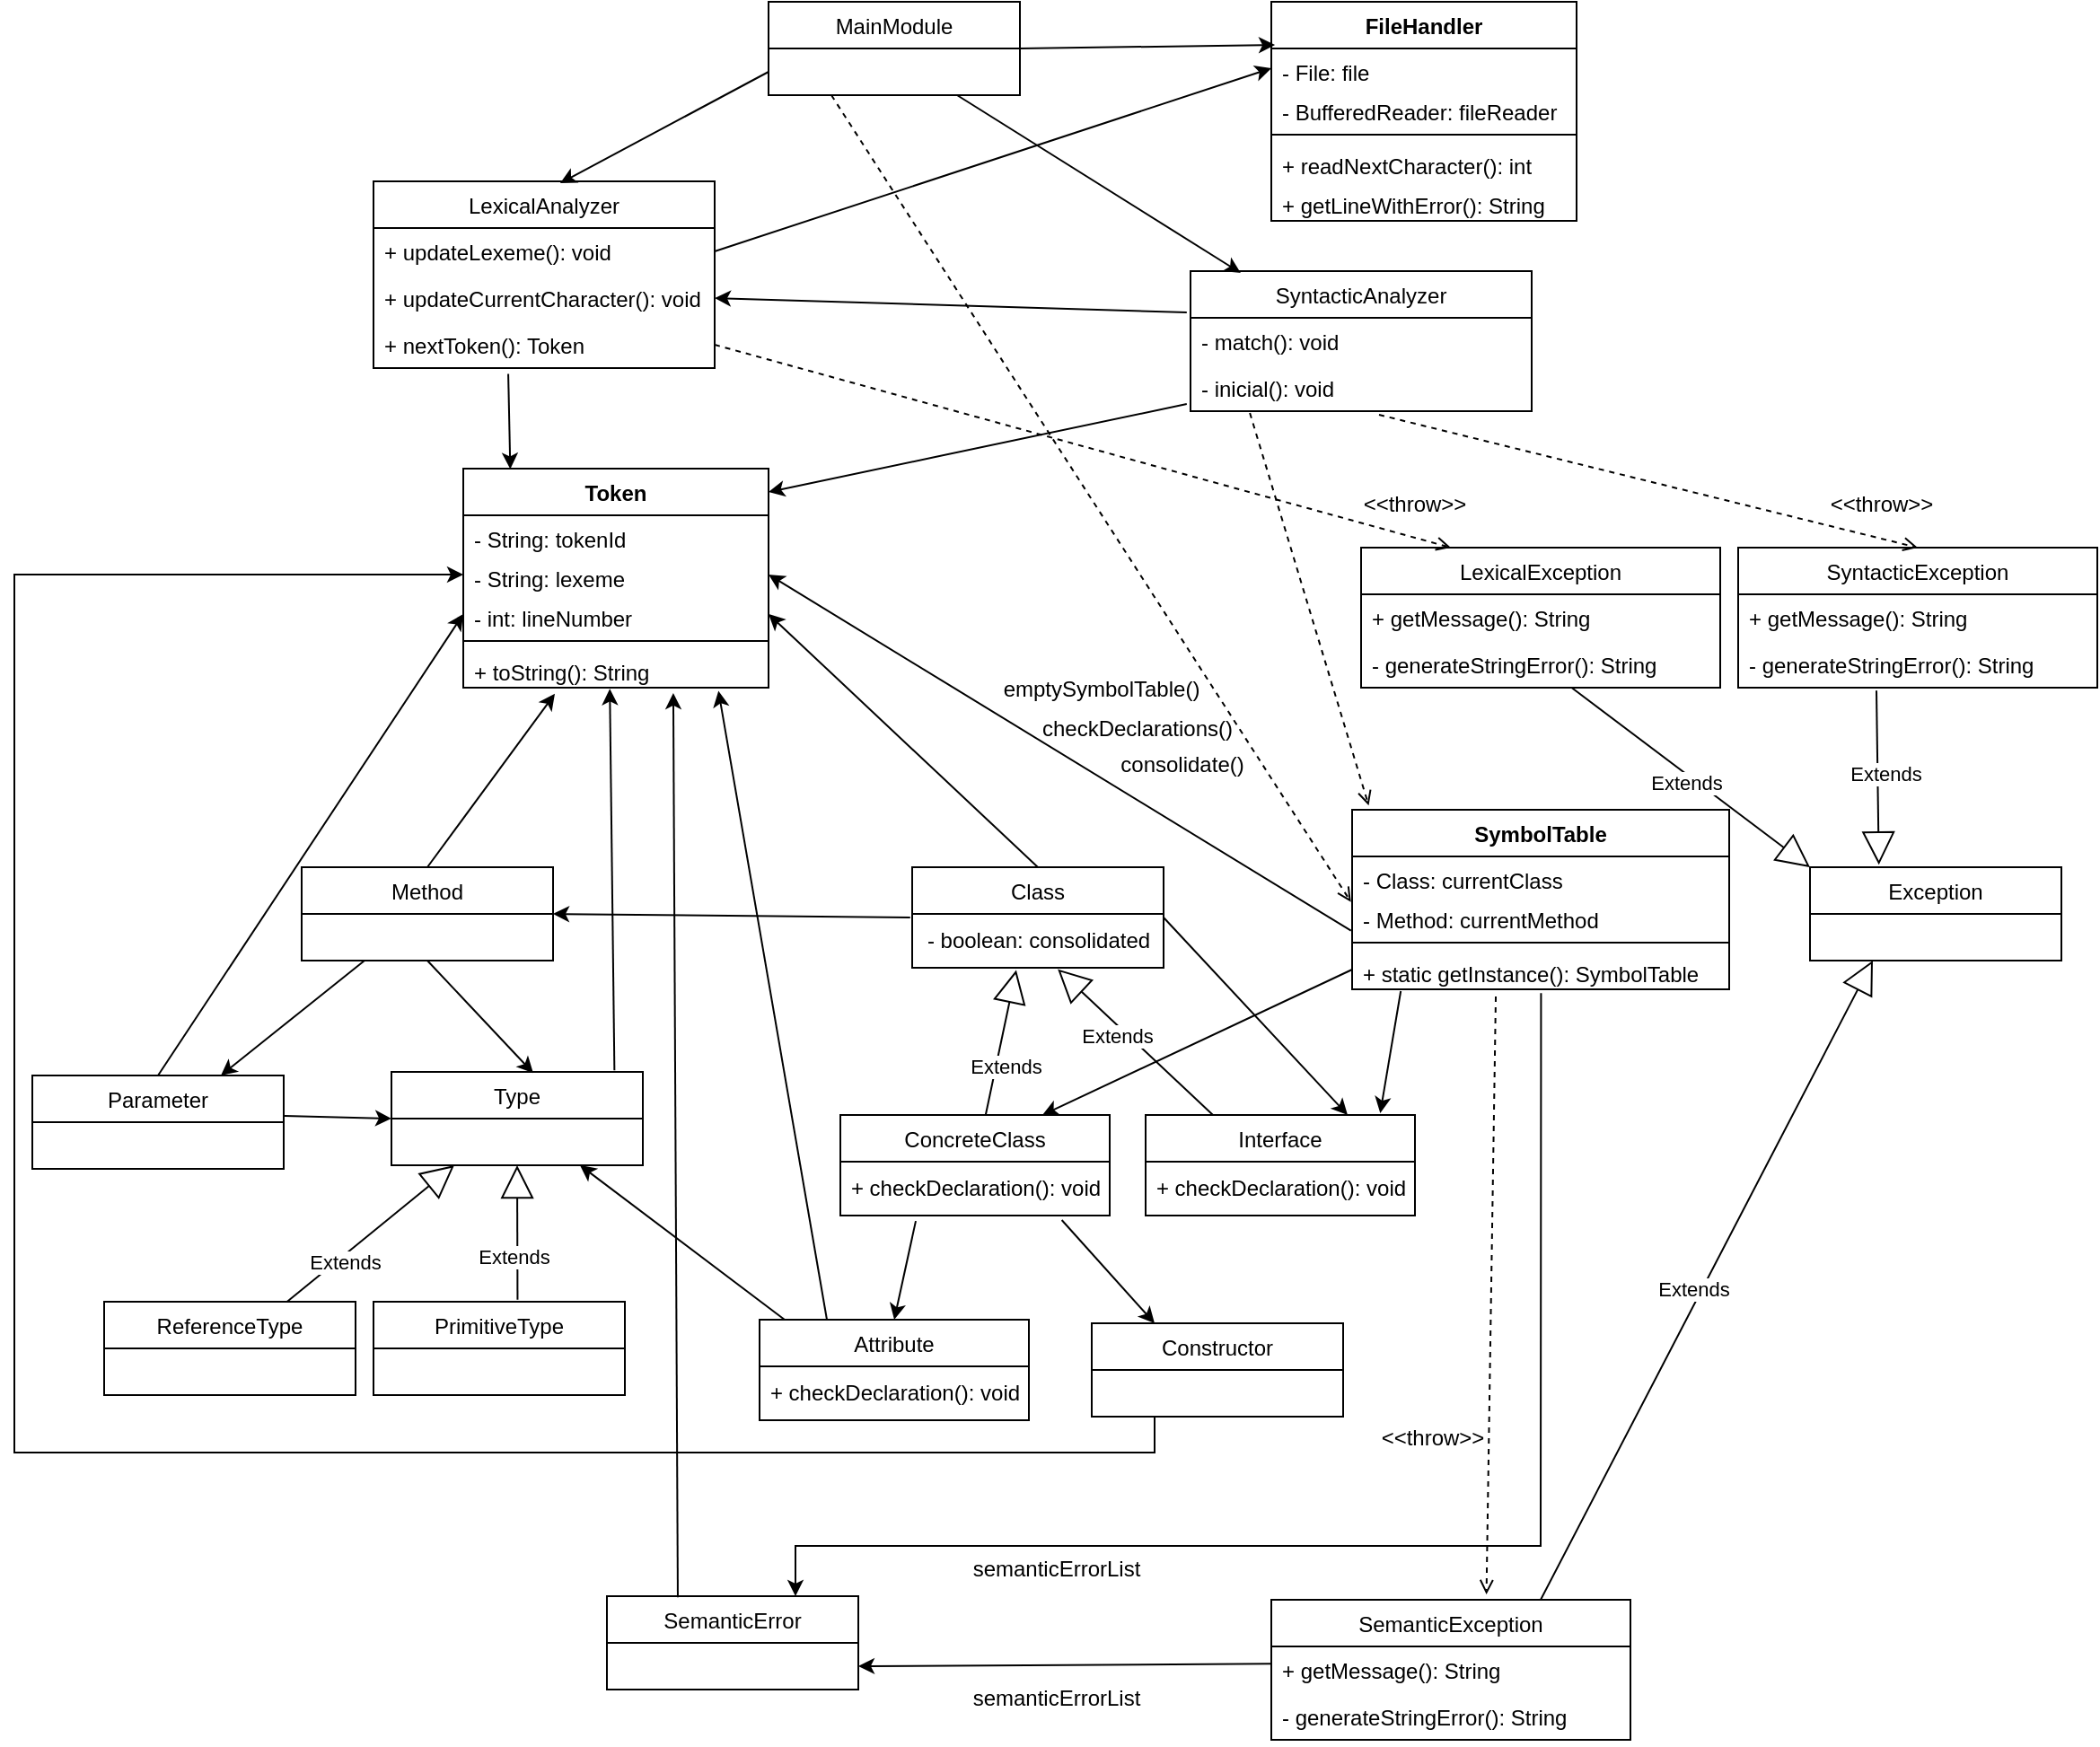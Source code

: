 <mxfile version="20.3.0" type="device"><diagram id="JQZMnxubz2uC1uG3EawM" name="Page-1"><mxGraphModel dx="2512" dy="857" grid="1" gridSize="10" guides="1" tooltips="1" connect="1" arrows="1" fold="1" page="1" pageScale="1" pageWidth="850" pageHeight="1100" math="0" shadow="0"><root><mxCell id="0"/><mxCell id="1" parent="0"/><mxCell id="ailKW19AnrGiqn5hhmo4-21" value="FileHandler" style="swimlane;fontStyle=1;align=center;verticalAlign=top;childLayout=stackLayout;horizontal=1;startSize=26;horizontalStack=0;resizeParent=1;resizeParentMax=0;resizeLast=0;collapsible=1;marginBottom=0;" parent="1" vertex="1"><mxGeometry x="380" y="60" width="170" height="122" as="geometry"/></mxCell><mxCell id="ailKW19AnrGiqn5hhmo4-22" value="- File: file" style="text;strokeColor=none;fillColor=none;align=left;verticalAlign=top;spacingLeft=4;spacingRight=4;overflow=hidden;rotatable=0;points=[[0,0.5],[1,0.5]];portConstraint=eastwest;" parent="ailKW19AnrGiqn5hhmo4-21" vertex="1"><mxGeometry y="26" width="170" height="22" as="geometry"/></mxCell><mxCell id="5VZeaOy-Lq3AsACPUJMo-4" value="- BufferedReader: fileReader" style="text;strokeColor=none;fillColor=none;align=left;verticalAlign=top;spacingLeft=4;spacingRight=4;overflow=hidden;rotatable=0;points=[[0,0.5],[1,0.5]];portConstraint=eastwest;" parent="ailKW19AnrGiqn5hhmo4-21" vertex="1"><mxGeometry y="48" width="170" height="22" as="geometry"/></mxCell><mxCell id="ailKW19AnrGiqn5hhmo4-23" value="" style="line;strokeWidth=1;fillColor=none;align=left;verticalAlign=middle;spacingTop=-1;spacingLeft=3;spacingRight=3;rotatable=0;labelPosition=right;points=[];portConstraint=eastwest;" parent="ailKW19AnrGiqn5hhmo4-21" vertex="1"><mxGeometry y="70" width="170" height="8" as="geometry"/></mxCell><mxCell id="5VZeaOy-Lq3AsACPUJMo-5" value="+ readNextCharacter(): int" style="text;strokeColor=none;fillColor=none;align=left;verticalAlign=top;spacingLeft=4;spacingRight=4;overflow=hidden;rotatable=0;points=[[0,0.5],[1,0.5]];portConstraint=eastwest;" parent="ailKW19AnrGiqn5hhmo4-21" vertex="1"><mxGeometry y="78" width="170" height="22" as="geometry"/></mxCell><mxCell id="5VZeaOy-Lq3AsACPUJMo-6" value="+ getLineWithError(): String" style="text;strokeColor=none;fillColor=none;align=left;verticalAlign=top;spacingLeft=4;spacingRight=4;overflow=hidden;rotatable=0;points=[[0,0.5],[1,0.5]];portConstraint=eastwest;" parent="ailKW19AnrGiqn5hhmo4-21" vertex="1"><mxGeometry y="100" width="170" height="22" as="geometry"/></mxCell><mxCell id="ailKW19AnrGiqn5hhmo4-38" value="" style="endArrow=classic;html=1;rounded=0;exitX=1;exitY=0.5;exitDx=0;exitDy=0;entryX=0;entryY=0.5;entryDx=0;entryDy=0;" parent="1" source="5VZeaOy-Lq3AsACPUJMo-44" target="ailKW19AnrGiqn5hhmo4-22" edge="1"><mxGeometry width="50" height="50" relative="1" as="geometry"><mxPoint x="270" y="197" as="sourcePoint"/><mxPoint x="450" y="210" as="targetPoint"/></mxGeometry></mxCell><mxCell id="ailKW19AnrGiqn5hhmo4-39" value="" style="endArrow=classic;html=1;rounded=0;exitX=0;exitY=0.75;exitDx=0;exitDy=0;entryX=0.547;entryY=0.01;entryDx=0;entryDy=0;entryPerimeter=0;" parent="1" source="5VZeaOy-Lq3AsACPUJMo-27" target="5VZeaOy-Lq3AsACPUJMo-43" edge="1"><mxGeometry width="50" height="50" relative="1" as="geometry"><mxPoint x="170" y="-36" as="sourcePoint"/><mxPoint x="170" y="160" as="targetPoint"/></mxGeometry></mxCell><mxCell id="5VZeaOy-Lq3AsACPUJMo-9" value="Token" style="swimlane;fontStyle=1;align=center;verticalAlign=top;childLayout=stackLayout;horizontal=1;startSize=26;horizontalStack=0;resizeParent=1;resizeParentMax=0;resizeLast=0;collapsible=1;marginBottom=0;" parent="1" vertex="1"><mxGeometry x="-70" y="320" width="170" height="122" as="geometry"/></mxCell><mxCell id="5VZeaOy-Lq3AsACPUJMo-10" value="- String: tokenId" style="text;strokeColor=none;fillColor=none;align=left;verticalAlign=top;spacingLeft=4;spacingRight=4;overflow=hidden;rotatable=0;points=[[0,0.5],[1,0.5]];portConstraint=eastwest;" parent="5VZeaOy-Lq3AsACPUJMo-9" vertex="1"><mxGeometry y="26" width="170" height="22" as="geometry"/></mxCell><mxCell id="5VZeaOy-Lq3AsACPUJMo-11" value="- String: lexeme" style="text;strokeColor=none;fillColor=none;align=left;verticalAlign=top;spacingLeft=4;spacingRight=4;overflow=hidden;rotatable=0;points=[[0,0.5],[1,0.5]];portConstraint=eastwest;" parent="5VZeaOy-Lq3AsACPUJMo-9" vertex="1"><mxGeometry y="48" width="170" height="22" as="geometry"/></mxCell><mxCell id="5VZeaOy-Lq3AsACPUJMo-16" value="- int: lineNumber" style="text;strokeColor=none;fillColor=none;align=left;verticalAlign=top;spacingLeft=4;spacingRight=4;overflow=hidden;rotatable=0;points=[[0,0.5],[1,0.5]];portConstraint=eastwest;" parent="5VZeaOy-Lq3AsACPUJMo-9" vertex="1"><mxGeometry y="70" width="170" height="22" as="geometry"/></mxCell><mxCell id="5VZeaOy-Lq3AsACPUJMo-12" value="" style="line;strokeWidth=1;fillColor=none;align=left;verticalAlign=middle;spacingTop=-1;spacingLeft=3;spacingRight=3;rotatable=0;labelPosition=right;points=[];portConstraint=eastwest;" parent="5VZeaOy-Lq3AsACPUJMo-9" vertex="1"><mxGeometry y="92" width="170" height="8" as="geometry"/></mxCell><mxCell id="5VZeaOy-Lq3AsACPUJMo-17" value="+ toString(): String" style="text;strokeColor=none;fillColor=none;align=left;verticalAlign=top;spacingLeft=4;spacingRight=4;overflow=hidden;rotatable=0;points=[[0,0.5],[1,0.5]];portConstraint=eastwest;" parent="5VZeaOy-Lq3AsACPUJMo-9" vertex="1"><mxGeometry y="100" width="170" height="22" as="geometry"/></mxCell><mxCell id="5VZeaOy-Lq3AsACPUJMo-27" value="MainModule" style="swimlane;fontStyle=0;childLayout=stackLayout;horizontal=1;startSize=26;fillColor=none;horizontalStack=0;resizeParent=1;resizeParentMax=0;resizeLast=0;collapsible=1;marginBottom=0;" parent="1" vertex="1"><mxGeometry x="100" y="60" width="140" height="52" as="geometry"/></mxCell><mxCell id="5VZeaOy-Lq3AsACPUJMo-33" value="Exception" style="swimlane;fontStyle=0;childLayout=stackLayout;horizontal=1;startSize=26;fillColor=none;horizontalStack=0;resizeParent=1;resizeParentMax=0;resizeLast=0;collapsible=1;marginBottom=0;" parent="1" vertex="1"><mxGeometry x="680" y="542" width="140" height="52" as="geometry"/></mxCell><mxCell id="5VZeaOy-Lq3AsACPUJMo-36" value="" style="endArrow=open;dashed=1;html=1;entryX=0.25;entryY=0;entryDx=0;entryDy=0;exitX=1;exitY=0.5;exitDx=0;exitDy=0;" parent="1" source="5VZeaOy-Lq3AsACPUJMo-46" target="5VZeaOy-Lq3AsACPUJMo-39" edge="1"><mxGeometry width="50" height="50" relative="1" as="geometry"><mxPoint x="160" y="310" as="sourcePoint"/><mxPoint x="210" y="460" as="targetPoint"/></mxGeometry></mxCell><mxCell id="5VZeaOy-Lq3AsACPUJMo-37" value="&amp;lt;&amp;lt;throw&amp;gt;&amp;gt;" style="text;html=1;strokeColor=none;fillColor=none;align=center;verticalAlign=middle;whiteSpace=wrap;rounded=0;" parent="1" vertex="1"><mxGeometry x="440" y="330" width="40" height="20" as="geometry"/></mxCell><mxCell id="5VZeaOy-Lq3AsACPUJMo-39" value="LexicalException" style="swimlane;fontStyle=0;childLayout=stackLayout;horizontal=1;startSize=26;fillColor=none;horizontalStack=0;resizeParent=1;resizeParentMax=0;resizeLast=0;collapsible=1;marginBottom=0;" parent="1" vertex="1"><mxGeometry x="430" y="364" width="200" height="78" as="geometry"/></mxCell><mxCell id="5VZeaOy-Lq3AsACPUJMo-40" value="+ getMessage(): String" style="text;strokeColor=none;fillColor=none;align=left;verticalAlign=top;spacingLeft=4;spacingRight=4;overflow=hidden;rotatable=0;points=[[0,0.5],[1,0.5]];portConstraint=eastwest;" parent="5VZeaOy-Lq3AsACPUJMo-39" vertex="1"><mxGeometry y="26" width="200" height="26" as="geometry"/></mxCell><mxCell id="5VZeaOy-Lq3AsACPUJMo-41" value="- generateStringError(): String" style="text;strokeColor=none;fillColor=none;align=left;verticalAlign=top;spacingLeft=4;spacingRight=4;overflow=hidden;rotatable=0;points=[[0,0.5],[1,0.5]];portConstraint=eastwest;" parent="5VZeaOy-Lq3AsACPUJMo-39" vertex="1"><mxGeometry y="52" width="200" height="26" as="geometry"/></mxCell><mxCell id="5VZeaOy-Lq3AsACPUJMo-43" value="LexicalAnalyzer" style="swimlane;fontStyle=0;childLayout=stackLayout;horizontal=1;startSize=26;fillColor=none;horizontalStack=0;resizeParent=1;resizeParentMax=0;resizeLast=0;collapsible=1;marginBottom=0;" parent="1" vertex="1"><mxGeometry x="-120" y="160" width="190" height="104" as="geometry"/></mxCell><mxCell id="5VZeaOy-Lq3AsACPUJMo-44" value="+ updateLexeme(): void" style="text;strokeColor=none;fillColor=none;align=left;verticalAlign=top;spacingLeft=4;spacingRight=4;overflow=hidden;rotatable=0;points=[[0,0.5],[1,0.5]];portConstraint=eastwest;" parent="5VZeaOy-Lq3AsACPUJMo-43" vertex="1"><mxGeometry y="26" width="190" height="26" as="geometry"/></mxCell><mxCell id="5VZeaOy-Lq3AsACPUJMo-45" value="+ updateCurrentCharacter(): void" style="text;strokeColor=none;fillColor=none;align=left;verticalAlign=top;spacingLeft=4;spacingRight=4;overflow=hidden;rotatable=0;points=[[0,0.5],[1,0.5]];portConstraint=eastwest;" parent="5VZeaOy-Lq3AsACPUJMo-43" vertex="1"><mxGeometry y="52" width="190" height="26" as="geometry"/></mxCell><mxCell id="5VZeaOy-Lq3AsACPUJMo-46" value="+ nextToken(): Token" style="text;strokeColor=none;fillColor=none;align=left;verticalAlign=top;spacingLeft=4;spacingRight=4;overflow=hidden;rotatable=0;points=[[0,0.5],[1,0.5]];portConstraint=eastwest;" parent="5VZeaOy-Lq3AsACPUJMo-43" vertex="1"><mxGeometry y="78" width="190" height="26" as="geometry"/></mxCell><mxCell id="5VZeaOy-Lq3AsACPUJMo-48" value="" style="endArrow=classic;html=1;rounded=0;exitX=0.395;exitY=1.127;exitDx=0;exitDy=0;entryX=0.154;entryY=0.002;entryDx=0;entryDy=0;exitPerimeter=0;entryPerimeter=0;" parent="1" source="5VZeaOy-Lq3AsACPUJMo-46" target="5VZeaOy-Lq3AsACPUJMo-9" edge="1"><mxGeometry width="50" height="50" relative="1" as="geometry"><mxPoint x="180" y="42" as="sourcePoint"/><mxPoint x="178.93" y="180.04" as="targetPoint"/></mxGeometry></mxCell><mxCell id="5VZeaOy-Lq3AsACPUJMo-49" value="" style="endArrow=classic;html=1;rounded=0;exitX=1;exitY=0.5;exitDx=0;exitDy=0;entryX=0.012;entryY=0.197;entryDx=0;entryDy=0;entryPerimeter=0;" parent="1" source="5VZeaOy-Lq3AsACPUJMo-27" target="ailKW19AnrGiqn5hhmo4-21" edge="1"><mxGeometry width="50" height="50" relative="1" as="geometry"><mxPoint x="265" y="218" as="sourcePoint"/><mxPoint x="402" y="187" as="targetPoint"/></mxGeometry></mxCell><mxCell id="Ku5Z3rj2SnJ2lTEH2q7J-1" value="SyntacticAnalyzer" style="swimlane;fontStyle=0;childLayout=stackLayout;horizontal=1;startSize=26;fillColor=none;horizontalStack=0;resizeParent=1;resizeParentMax=0;resizeLast=0;collapsible=1;marginBottom=0;" parent="1" vertex="1"><mxGeometry x="335" y="210" width="190" height="78" as="geometry"/></mxCell><mxCell id="Ku5Z3rj2SnJ2lTEH2q7J-2" value="- match(): void" style="text;strokeColor=none;fillColor=none;align=left;verticalAlign=top;spacingLeft=4;spacingRight=4;overflow=hidden;rotatable=0;points=[[0,0.5],[1,0.5]];portConstraint=eastwest;" parent="Ku5Z3rj2SnJ2lTEH2q7J-1" vertex="1"><mxGeometry y="26" width="190" height="26" as="geometry"/></mxCell><mxCell id="Ku5Z3rj2SnJ2lTEH2q7J-3" value="- inicial(): void" style="text;strokeColor=none;fillColor=none;align=left;verticalAlign=top;spacingLeft=4;spacingRight=4;overflow=hidden;rotatable=0;points=[[0,0.5],[1,0.5]];portConstraint=eastwest;" parent="Ku5Z3rj2SnJ2lTEH2q7J-1" vertex="1"><mxGeometry y="52" width="190" height="26" as="geometry"/></mxCell><mxCell id="Ku5Z3rj2SnJ2lTEH2q7J-5" value="" style="endArrow=classic;html=1;rounded=0;exitX=-0.011;exitY=-0.115;exitDx=0;exitDy=0;entryX=1;entryY=0.5;entryDx=0;entryDy=0;exitPerimeter=0;" parent="1" source="Ku5Z3rj2SnJ2lTEH2q7J-2" target="5VZeaOy-Lq3AsACPUJMo-45" edge="1"><mxGeometry width="50" height="50" relative="1" as="geometry"><mxPoint x="75" y="244" as="sourcePoint"/><mxPoint x="-20" y="246" as="targetPoint"/></mxGeometry></mxCell><mxCell id="Ku5Z3rj2SnJ2lTEH2q7J-6" value="" style="endArrow=open;dashed=1;html=1;entryX=0.5;entryY=0;entryDx=0;entryDy=0;" parent="1" target="Ku5Z3rj2SnJ2lTEH2q7J-7" edge="1"><mxGeometry width="50" height="50" relative="1" as="geometry"><mxPoint x="440" y="290" as="sourcePoint"/><mxPoint x="442" y="400" as="targetPoint"/></mxGeometry></mxCell><mxCell id="Ku5Z3rj2SnJ2lTEH2q7J-7" value="SyntacticException" style="swimlane;fontStyle=0;childLayout=stackLayout;horizontal=1;startSize=26;fillColor=none;horizontalStack=0;resizeParent=1;resizeParentMax=0;resizeLast=0;collapsible=1;marginBottom=0;" parent="1" vertex="1"><mxGeometry x="640" y="364" width="200" height="78" as="geometry"/></mxCell><mxCell id="Ku5Z3rj2SnJ2lTEH2q7J-8" value="+ getMessage(): String" style="text;strokeColor=none;fillColor=none;align=left;verticalAlign=top;spacingLeft=4;spacingRight=4;overflow=hidden;rotatable=0;points=[[0,0.5],[1,0.5]];portConstraint=eastwest;" parent="Ku5Z3rj2SnJ2lTEH2q7J-7" vertex="1"><mxGeometry y="26" width="200" height="26" as="geometry"/></mxCell><mxCell id="Ku5Z3rj2SnJ2lTEH2q7J-9" value="- generateStringError(): String" style="text;strokeColor=none;fillColor=none;align=left;verticalAlign=top;spacingLeft=4;spacingRight=4;overflow=hidden;rotatable=0;points=[[0,0.5],[1,0.5]];portConstraint=eastwest;" parent="Ku5Z3rj2SnJ2lTEH2q7J-7" vertex="1"><mxGeometry y="52" width="200" height="26" as="geometry"/></mxCell><mxCell id="Ku5Z3rj2SnJ2lTEH2q7J-13" value="&amp;lt;&amp;lt;throw&amp;gt;&amp;gt;" style="text;html=1;strokeColor=none;fillColor=none;align=center;verticalAlign=middle;whiteSpace=wrap;rounded=0;" parent="1" vertex="1"><mxGeometry x="700" y="330" width="40" height="20" as="geometry"/></mxCell><mxCell id="Ku5Z3rj2SnJ2lTEH2q7J-15" value="Extends" style="endArrow=block;endSize=16;endFill=0;html=1;exitX=0.385;exitY=1.062;exitDx=0;exitDy=0;exitPerimeter=0;entryX=0.274;entryY=-0.026;entryDx=0;entryDy=0;entryPerimeter=0;" parent="1" source="Ku5Z3rj2SnJ2lTEH2q7J-9" target="5VZeaOy-Lq3AsACPUJMo-33" edge="1"><mxGeometry x="-0.041" y="4" width="160" relative="1" as="geometry"><mxPoint x="189.81" y="468.0" as="sourcePoint"/><mxPoint x="330" y="560" as="targetPoint"/><mxPoint as="offset"/></mxGeometry></mxCell><mxCell id="5VZeaOy-Lq3AsACPUJMo-51" value="Extends" style="endArrow=block;endSize=16;endFill=0;html=1;entryX=0;entryY=0;entryDx=0;entryDy=0;" parent="1" source="5VZeaOy-Lq3AsACPUJMo-41" target="5VZeaOy-Lq3AsACPUJMo-33" edge="1"><mxGeometry x="-0.001" y="-4" width="160" relative="1" as="geometry"><mxPoint x="180" y="460" as="sourcePoint"/><mxPoint x="320" y="550" as="targetPoint"/><mxPoint as="offset"/></mxGeometry></mxCell><mxCell id="Ku5Z3rj2SnJ2lTEH2q7J-16" value="" style="endArrow=classic;html=1;rounded=0;exitX=0.75;exitY=1;exitDx=0;exitDy=0;entryX=0.147;entryY=0.013;entryDx=0;entryDy=0;entryPerimeter=0;" parent="1" source="5VZeaOy-Lq3AsACPUJMo-27" target="Ku5Z3rj2SnJ2lTEH2q7J-1" edge="1"><mxGeometry width="50" height="50" relative="1" as="geometry"><mxPoint x="180" y="122" as="sourcePoint"/><mxPoint x="178.93" y="180.04" as="targetPoint"/></mxGeometry></mxCell><mxCell id="Ku5Z3rj2SnJ2lTEH2q7J-17" value="" style="endArrow=classic;html=1;rounded=0;exitX=-0.011;exitY=0.846;exitDx=0;exitDy=0;exitPerimeter=0;entryX=1;entryY=0.107;entryDx=0;entryDy=0;entryPerimeter=0;" parent="1" source="Ku5Z3rj2SnJ2lTEH2q7J-3" target="5VZeaOy-Lq3AsACPUJMo-9" edge="1"><mxGeometry width="50" height="50" relative="1" as="geometry"><mxPoint x="342.91" y="243.01" as="sourcePoint"/><mxPoint x="-30" y="320" as="targetPoint"/></mxGeometry></mxCell><mxCell id="riDh8kxvmqBujJl_iAV--1" value="Attribute" style="swimlane;fontStyle=0;childLayout=stackLayout;horizontal=1;startSize=26;fillColor=none;horizontalStack=0;resizeParent=1;resizeParentMax=0;resizeLast=0;collapsible=1;marginBottom=0;" parent="1" vertex="1"><mxGeometry x="95" y="794" width="150" height="56" as="geometry"/></mxCell><mxCell id="riDh8kxvmqBujJl_iAV--39" value="+ checkDeclaration(): void" style="text;html=1;align=center;verticalAlign=middle;resizable=0;points=[];autosize=1;strokeColor=none;fillColor=none;" parent="riDh8kxvmqBujJl_iAV--1" vertex="1"><mxGeometry y="26" width="150" height="30" as="geometry"/></mxCell><mxCell id="riDh8kxvmqBujJl_iAV--2" value="ConcreteClass" style="swimlane;fontStyle=0;childLayout=stackLayout;horizontal=1;startSize=26;fillColor=none;horizontalStack=0;resizeParent=1;resizeParentMax=0;resizeLast=0;collapsible=1;marginBottom=0;" parent="1" vertex="1"><mxGeometry x="140" y="680" width="150" height="56" as="geometry"/></mxCell><mxCell id="riDh8kxvmqBujJl_iAV--40" value="+ checkDeclaration(): void" style="text;html=1;align=center;verticalAlign=middle;resizable=0;points=[];autosize=1;strokeColor=none;fillColor=none;" parent="riDh8kxvmqBujJl_iAV--2" vertex="1"><mxGeometry y="26" width="150" height="30" as="geometry"/></mxCell><mxCell id="riDh8kxvmqBujJl_iAV--3" value="Interface" style="swimlane;fontStyle=0;childLayout=stackLayout;horizontal=1;startSize=26;fillColor=none;horizontalStack=0;resizeParent=1;resizeParentMax=0;resizeLast=0;collapsible=1;marginBottom=0;" parent="1" vertex="1"><mxGeometry x="310" y="680" width="150" height="56" as="geometry"/></mxCell><mxCell id="riDh8kxvmqBujJl_iAV--80" value="+ checkDeclaration(): void" style="text;html=1;align=center;verticalAlign=middle;resizable=0;points=[];autosize=1;strokeColor=none;fillColor=none;" parent="riDh8kxvmqBujJl_iAV--3" vertex="1"><mxGeometry y="26" width="150" height="30" as="geometry"/></mxCell><mxCell id="riDh8kxvmqBujJl_iAV--4" value="Class" style="swimlane;fontStyle=0;childLayout=stackLayout;horizontal=1;startSize=26;fillColor=none;horizontalStack=0;resizeParent=1;resizeParentMax=0;resizeLast=0;collapsible=1;marginBottom=0;" parent="1" vertex="1"><mxGeometry x="180" y="542" width="140" height="56" as="geometry"><mxRectangle x="90" y="630" width="70" height="30" as="alternateBounds"/></mxGeometry></mxCell><mxCell id="riDh8kxvmqBujJl_iAV--22" value="- boolean: consolidated" style="text;html=1;align=center;verticalAlign=middle;resizable=0;points=[];autosize=1;strokeColor=none;fillColor=none;" parent="riDh8kxvmqBujJl_iAV--4" vertex="1"><mxGeometry y="26" width="140" height="30" as="geometry"/></mxCell><mxCell id="riDh8kxvmqBujJl_iAV--5" value="Extends" style="endArrow=block;endSize=16;endFill=0;html=1;entryX=0.414;entryY=1.043;entryDx=0;entryDy=0;entryPerimeter=0;" parent="1" source="riDh8kxvmqBujJl_iAV--2" target="riDh8kxvmqBujJl_iAV--22" edge="1"><mxGeometry x="-0.312" y="-5" width="160" relative="1" as="geometry"><mxPoint x="-50" y="710" as="sourcePoint"/><mxPoint x="-60" y="640" as="targetPoint"/><mxPoint as="offset"/></mxGeometry></mxCell><mxCell id="riDh8kxvmqBujJl_iAV--7" value="Extends" style="endArrow=block;endSize=16;endFill=0;html=1;exitX=0.25;exitY=0;exitDx=0;exitDy=0;entryX=0.579;entryY=1.027;entryDx=0;entryDy=0;entryPerimeter=0;" parent="1" source="riDh8kxvmqBujJl_iAV--3" target="riDh8kxvmqBujJl_iAV--22" edge="1"><mxGeometry x="0.161" y="5" width="160" relative="1" as="geometry"><mxPoint x="-155.789" y="740" as="sourcePoint"/><mxPoint x="-40" y="640" as="targetPoint"/><mxPoint as="offset"/></mxGeometry></mxCell><mxCell id="riDh8kxvmqBujJl_iAV--9" value="Parameter" style="swimlane;fontStyle=0;childLayout=stackLayout;horizontal=1;startSize=26;fillColor=none;horizontalStack=0;resizeParent=1;resizeParentMax=0;resizeLast=0;collapsible=1;marginBottom=0;" parent="1" vertex="1"><mxGeometry x="-310" y="658" width="140" height="52" as="geometry"/></mxCell><mxCell id="riDh8kxvmqBujJl_iAV--13" value="ReferenceType" style="swimlane;fontStyle=0;childLayout=stackLayout;horizontal=1;startSize=26;fillColor=none;horizontalStack=0;resizeParent=1;resizeParentMax=0;resizeLast=0;collapsible=1;marginBottom=0;" parent="1" vertex="1"><mxGeometry x="-270" y="784" width="140" height="52" as="geometry"/></mxCell><mxCell id="riDh8kxvmqBujJl_iAV--14" value="PrimitiveType" style="swimlane;fontStyle=0;childLayout=stackLayout;horizontal=1;startSize=26;fillColor=none;horizontalStack=0;resizeParent=1;resizeParentMax=0;resizeLast=0;collapsible=1;marginBottom=0;" parent="1" vertex="1"><mxGeometry x="-120" y="784" width="140" height="52" as="geometry"/></mxCell><mxCell id="riDh8kxvmqBujJl_iAV--15" value="Type" style="swimlane;fontStyle=0;childLayout=stackLayout;horizontal=1;startSize=26;fillColor=none;horizontalStack=0;resizeParent=1;resizeParentMax=0;resizeLast=0;collapsible=1;marginBottom=0;" parent="1" vertex="1"><mxGeometry x="-110" y="656" width="140" height="52" as="geometry"/></mxCell><mxCell id="riDh8kxvmqBujJl_iAV--16" value="Extends" style="endArrow=block;endSize=16;endFill=0;html=1;entryX=0.25;entryY=1;entryDx=0;entryDy=0;" parent="1" source="riDh8kxvmqBujJl_iAV--13" target="riDh8kxvmqBujJl_iAV--15" edge="1"><mxGeometry x="-0.355" y="-3" width="160" relative="1" as="geometry"><mxPoint x="-200" y="940" as="sourcePoint"/><mxPoint x="-210" y="750" as="targetPoint"/><mxPoint as="offset"/></mxGeometry></mxCell><mxCell id="riDh8kxvmqBujJl_iAV--17" value="Extends" style="endArrow=block;endSize=16;endFill=0;html=1;exitX=0.573;exitY=-0.022;exitDx=0;exitDy=0;entryX=0.5;entryY=1;entryDx=0;entryDy=0;exitPerimeter=0;" parent="1" source="riDh8kxvmqBujJl_iAV--14" target="riDh8kxvmqBujJl_iAV--15" edge="1"><mxGeometry x="-0.36" y="2" width="160" relative="1" as="geometry"><mxPoint x="-305.789" y="970" as="sourcePoint"/><mxPoint x="-20" y="710" as="targetPoint"/><mxPoint as="offset"/></mxGeometry></mxCell><mxCell id="riDh8kxvmqBujJl_iAV--18" value="" style="endArrow=classic;html=1;rounded=0;exitX=-0.008;exitY=0.067;exitDx=0;exitDy=0;exitPerimeter=0;entryX=1;entryY=0.5;entryDx=0;entryDy=0;" parent="1" source="riDh8kxvmqBujJl_iAV--22" target="riDh8kxvmqBujJl_iAV--23" edge="1"><mxGeometry width="50" height="50" relative="1" as="geometry"><mxPoint x="-170" y="800" as="sourcePoint"/><mxPoint x="-120" y="569" as="targetPoint"/></mxGeometry></mxCell><mxCell id="riDh8kxvmqBujJl_iAV--19" value="" style="endArrow=classic;html=1;rounded=0;entryX=0.5;entryY=0;entryDx=0;entryDy=0;exitX=0.28;exitY=1.102;exitDx=0;exitDy=0;exitPerimeter=0;" parent="1" source="riDh8kxvmqBujJl_iAV--40" target="riDh8kxvmqBujJl_iAV--1" edge="1"><mxGeometry width="50" height="50" relative="1" as="geometry"><mxPoint x="-160" y="800" as="sourcePoint"/><mxPoint x="-154.34" y="870.416" as="targetPoint"/></mxGeometry></mxCell><mxCell id="riDh8kxvmqBujJl_iAV--20" value="" style="endArrow=classic;html=1;rounded=0;entryX=0.75;entryY=0;entryDx=0;entryDy=0;exitX=1;exitY=0.5;exitDx=0;exitDy=0;" parent="1" source="riDh8kxvmqBujJl_iAV--4" target="riDh8kxvmqBujJl_iAV--3" edge="1"><mxGeometry width="50" height="50" relative="1" as="geometry"><mxPoint x="70" y="640" as="sourcePoint"/><mxPoint x="-144.34" y="880.416" as="targetPoint"/></mxGeometry></mxCell><mxCell id="riDh8kxvmqBujJl_iAV--23" value="Method" style="swimlane;fontStyle=0;childLayout=stackLayout;horizontal=1;startSize=26;fillColor=none;horizontalStack=0;resizeParent=1;resizeParentMax=0;resizeLast=0;collapsible=1;marginBottom=0;" parent="1" vertex="1"><mxGeometry x="-160" y="542" width="140" height="52" as="geometry"/></mxCell><mxCell id="riDh8kxvmqBujJl_iAV--26" value="" style="endArrow=classic;html=1;rounded=0;exitX=-0.003;exitY=0.879;exitDx=0;exitDy=0;entryX=1;entryY=0.5;entryDx=0;entryDy=0;exitPerimeter=0;" parent="1" source="riDh8kxvmqBujJl_iAV--52" target="5VZeaOy-Lq3AsACPUJMo-11" edge="1"><mxGeometry width="50" height="50" relative="1" as="geometry"><mxPoint x="330" y="624.5" as="sourcePoint"/><mxPoint x="40" y="349" as="targetPoint"/></mxGeometry></mxCell><mxCell id="riDh8kxvmqBujJl_iAV--27" value="" style="endArrow=classic;html=1;rounded=0;exitX=0.5;exitY=0;exitDx=0;exitDy=0;entryX=0.3;entryY=1.156;entryDx=0;entryDy=0;entryPerimeter=0;" parent="1" source="riDh8kxvmqBujJl_iAV--23" target="5VZeaOy-Lq3AsACPUJMo-17" edge="1"><mxGeometry width="50" height="50" relative="1" as="geometry"><mxPoint x="-50" y="546" as="sourcePoint"/><mxPoint x="-50.95" y="391.342" as="targetPoint"/></mxGeometry></mxCell><mxCell id="riDh8kxvmqBujJl_iAV--29" value="SemanticException" style="swimlane;fontStyle=0;childLayout=stackLayout;horizontal=1;startSize=26;fillColor=none;horizontalStack=0;resizeParent=1;resizeParentMax=0;resizeLast=0;collapsible=1;marginBottom=0;" parent="1" vertex="1"><mxGeometry x="380" y="950" width="200" height="78" as="geometry"/></mxCell><mxCell id="riDh8kxvmqBujJl_iAV--30" value="+ getMessage(): String" style="text;strokeColor=none;fillColor=none;align=left;verticalAlign=top;spacingLeft=4;spacingRight=4;overflow=hidden;rotatable=0;points=[[0,0.5],[1,0.5]];portConstraint=eastwest;" parent="riDh8kxvmqBujJl_iAV--29" vertex="1"><mxGeometry y="26" width="200" height="26" as="geometry"/></mxCell><mxCell id="riDh8kxvmqBujJl_iAV--31" value="- generateStringError(): String" style="text;strokeColor=none;fillColor=none;align=left;verticalAlign=top;spacingLeft=4;spacingRight=4;overflow=hidden;rotatable=0;points=[[0,0.5],[1,0.5]];portConstraint=eastwest;" parent="riDh8kxvmqBujJl_iAV--29" vertex="1"><mxGeometry y="52" width="200" height="26" as="geometry"/></mxCell><mxCell id="riDh8kxvmqBujJl_iAV--32" value="" style="endArrow=classic;html=1;rounded=0;exitX=0.5;exitY=1;exitDx=0;exitDy=0;entryX=0.564;entryY=0.012;entryDx=0;entryDy=0;entryPerimeter=0;" parent="1" source="riDh8kxvmqBujJl_iAV--23" target="riDh8kxvmqBujJl_iAV--15" edge="1"><mxGeometry width="50" height="50" relative="1" as="geometry"><mxPoint x="-50.42" y="578.96" as="sourcePoint"/><mxPoint x="-110" y="579.0" as="targetPoint"/></mxGeometry></mxCell><mxCell id="riDh8kxvmqBujJl_iAV--33" value="" style="endArrow=classic;html=1;rounded=0;exitX=0.25;exitY=1;exitDx=0;exitDy=0;entryX=0.75;entryY=0;entryDx=0;entryDy=0;" parent="1" source="riDh8kxvmqBujJl_iAV--23" target="riDh8kxvmqBujJl_iAV--9" edge="1"><mxGeometry width="50" height="50" relative="1" as="geometry"><mxPoint x="-80" y="552" as="sourcePoint"/><mxPoint x="-100.76" y="391.188" as="targetPoint"/></mxGeometry></mxCell><mxCell id="riDh8kxvmqBujJl_iAV--34" value="" style="endArrow=classic;html=1;rounded=0;exitX=0.5;exitY=0;exitDx=0;exitDy=0;entryX=0;entryY=0.5;entryDx=0;entryDy=0;" parent="1" source="riDh8kxvmqBujJl_iAV--9" target="5VZeaOy-Lq3AsACPUJMo-16" edge="1"><mxGeometry width="50" height="50" relative="1" as="geometry"><mxPoint x="-80" y="552" as="sourcePoint"/><mxPoint x="-79" y="393.432" as="targetPoint"/></mxGeometry></mxCell><mxCell id="riDh8kxvmqBujJl_iAV--35" value="" style="endArrow=classic;html=1;rounded=0;exitX=1.003;exitY=0.432;exitDx=0;exitDy=0;entryX=0;entryY=0.5;entryDx=0;entryDy=0;exitPerimeter=0;" parent="1" source="riDh8kxvmqBujJl_iAV--9" target="riDh8kxvmqBujJl_iAV--15" edge="1"><mxGeometry width="50" height="50" relative="1" as="geometry"><mxPoint x="-80" y="604" as="sourcePoint"/><mxPoint x="-81.04" y="670.624" as="targetPoint"/></mxGeometry></mxCell><mxCell id="riDh8kxvmqBujJl_iAV--36" value="Extends" style="endArrow=block;endSize=16;endFill=0;html=1;exitX=0.75;exitY=0;exitDx=0;exitDy=0;entryX=0.25;entryY=1;entryDx=0;entryDy=0;" parent="1" source="riDh8kxvmqBujJl_iAV--29" target="5VZeaOy-Lq3AsACPUJMo-33" edge="1"><mxGeometry x="-0.041" y="4" width="160" relative="1" as="geometry"><mxPoint x="760" y="710" as="sourcePoint"/><mxPoint x="1000" y="670" as="targetPoint"/><mxPoint as="offset"/></mxGeometry></mxCell><mxCell id="riDh8kxvmqBujJl_iAV--37" value="" style="endArrow=classic;html=1;rounded=0;exitX=0.25;exitY=0;exitDx=0;exitDy=0;entryX=0.836;entryY=1.08;entryDx=0;entryDy=0;entryPerimeter=0;" parent="1" source="riDh8kxvmqBujJl_iAV--1" target="5VZeaOy-Lq3AsACPUJMo-17" edge="1"><mxGeometry width="50" height="50" relative="1" as="geometry"><mxPoint x="160" y="552" as="sourcePoint"/><mxPoint x="-50.95" y="391.342" as="targetPoint"/></mxGeometry></mxCell><mxCell id="riDh8kxvmqBujJl_iAV--38" value="" style="endArrow=classic;html=1;rounded=0;exitX=0.093;exitY=0;exitDx=0;exitDy=0;exitPerimeter=0;entryX=0.75;entryY=1;entryDx=0;entryDy=0;" parent="1" source="riDh8kxvmqBujJl_iAV--1" target="riDh8kxvmqBujJl_iAV--15" edge="1"><mxGeometry width="50" height="50" relative="1" as="geometry"><mxPoint x="150" y="722" as="sourcePoint"/><mxPoint x="20" y="710" as="targetPoint"/></mxGeometry></mxCell><mxCell id="riDh8kxvmqBujJl_iAV--44" value="" style="endArrow=classic;html=1;rounded=0;entryX=0.75;entryY=0;entryDx=0;entryDy=0;exitX=0;exitY=0.5;exitDx=0;exitDy=0;" parent="1" source="riDh8kxvmqBujJl_iAV--54" target="riDh8kxvmqBujJl_iAV--2" edge="1"><mxGeometry width="50" height="50" relative="1" as="geometry"><mxPoint x="365" y="655" as="sourcePoint"/><mxPoint x="375" y="740" as="targetPoint"/></mxGeometry></mxCell><mxCell id="riDh8kxvmqBujJl_iAV--45" value="" style="endArrow=classic;html=1;rounded=0;entryX=0.871;entryY=-0.019;entryDx=0;entryDy=0;exitX=0.129;exitY=1.045;exitDx=0;exitDy=0;exitPerimeter=0;entryPerimeter=0;" parent="1" source="riDh8kxvmqBujJl_iAV--54" target="riDh8kxvmqBujJl_iAV--3" edge="1"><mxGeometry width="50" height="50" relative="1" as="geometry"><mxPoint x="400" y="655" as="sourcePoint"/><mxPoint x="230" y="736" as="targetPoint"/></mxGeometry></mxCell><mxCell id="riDh8kxvmqBujJl_iAV--50" value="SymbolTable" style="swimlane;fontStyle=1;align=center;verticalAlign=top;childLayout=stackLayout;horizontal=1;startSize=26;horizontalStack=0;resizeParent=1;resizeParentMax=0;resizeLast=0;collapsible=1;marginBottom=0;" parent="1" vertex="1"><mxGeometry x="425" y="510" width="210" height="100" as="geometry"/></mxCell><mxCell id="riDh8kxvmqBujJl_iAV--51" value="- Class: currentClass" style="text;strokeColor=none;fillColor=none;align=left;verticalAlign=top;spacingLeft=4;spacingRight=4;overflow=hidden;rotatable=0;points=[[0,0.5],[1,0.5]];portConstraint=eastwest;" parent="riDh8kxvmqBujJl_iAV--50" vertex="1"><mxGeometry y="26" width="210" height="22" as="geometry"/></mxCell><mxCell id="riDh8kxvmqBujJl_iAV--52" value="- Method: currentMethod" style="text;strokeColor=none;fillColor=none;align=left;verticalAlign=top;spacingLeft=4;spacingRight=4;overflow=hidden;rotatable=0;points=[[0,0.5],[1,0.5]];portConstraint=eastwest;" parent="riDh8kxvmqBujJl_iAV--50" vertex="1"><mxGeometry y="48" width="210" height="22" as="geometry"/></mxCell><mxCell id="riDh8kxvmqBujJl_iAV--53" value="" style="line;strokeWidth=1;fillColor=none;align=left;verticalAlign=middle;spacingTop=-1;spacingLeft=3;spacingRight=3;rotatable=0;labelPosition=right;points=[];portConstraint=eastwest;" parent="riDh8kxvmqBujJl_iAV--50" vertex="1"><mxGeometry y="70" width="210" height="8" as="geometry"/></mxCell><mxCell id="riDh8kxvmqBujJl_iAV--54" value="+ static getInstance(): SymbolTable" style="text;strokeColor=none;fillColor=none;align=left;verticalAlign=top;spacingLeft=4;spacingRight=4;overflow=hidden;rotatable=0;points=[[0,0.5],[1,0.5]];portConstraint=eastwest;" parent="riDh8kxvmqBujJl_iAV--50" vertex="1"><mxGeometry y="78" width="210" height="22" as="geometry"/></mxCell><mxCell id="riDh8kxvmqBujJl_iAV--59" value="&amp;lt;&amp;lt;throw&amp;gt;&amp;gt;" style="text;html=1;strokeColor=none;fillColor=none;align=center;verticalAlign=middle;whiteSpace=wrap;rounded=0;" parent="1" vertex="1"><mxGeometry x="450" y="850" width="40" height="20" as="geometry"/></mxCell><mxCell id="riDh8kxvmqBujJl_iAV--60" value="" style="endArrow=open;dashed=1;html=1;entryX=0.599;entryY=-0.038;entryDx=0;entryDy=0;exitX=0.381;exitY=1.182;exitDx=0;exitDy=0;exitPerimeter=0;entryPerimeter=0;" parent="1" source="riDh8kxvmqBujJl_iAV--54" target="riDh8kxvmqBujJl_iAV--29" edge="1"><mxGeometry width="50" height="50" relative="1" as="geometry"><mxPoint x="335" y="910" as="sourcePoint"/><mxPoint x="335" y="970" as="targetPoint"/></mxGeometry></mxCell><mxCell id="riDh8kxvmqBujJl_iAV--74" value="" style="endArrow=classic;html=1;rounded=0;exitX=0.5;exitY=0;exitDx=0;exitDy=0;entryX=1;entryY=0.5;entryDx=0;entryDy=0;" parent="1" source="riDh8kxvmqBujJl_iAV--4" target="5VZeaOy-Lq3AsACPUJMo-16" edge="1"><mxGeometry width="50" height="50" relative="1" as="geometry"><mxPoint x="542.5" y="590" as="sourcePoint"/><mxPoint x="110.0" y="389.0" as="targetPoint"/></mxGeometry></mxCell><mxCell id="riDh8kxvmqBujJl_iAV--82" value="" style="endArrow=open;dashed=1;html=1;entryX=-0.003;entryY=1.155;entryDx=0;entryDy=0;exitX=0.25;exitY=1;exitDx=0;exitDy=0;entryPerimeter=0;" parent="1" source="5VZeaOy-Lq3AsACPUJMo-27" target="riDh8kxvmqBujJl_iAV--51" edge="1"><mxGeometry width="50" height="50" relative="1" as="geometry"><mxPoint x="180" y="120" as="sourcePoint"/><mxPoint x="490" y="374" as="targetPoint"/></mxGeometry></mxCell><mxCell id="riDh8kxvmqBujJl_iAV--83" value="checkDeclarations()" style="text;html=1;align=center;verticalAlign=middle;resizable=0;points=[];autosize=1;strokeColor=none;fillColor=none;" parent="1" vertex="1"><mxGeometry x="240" y="450" width="130" height="30" as="geometry"/></mxCell><mxCell id="riDh8kxvmqBujJl_iAV--84" value="consolidate()" style="text;html=1;align=center;verticalAlign=middle;resizable=0;points=[];autosize=1;strokeColor=none;fillColor=none;" parent="1" vertex="1"><mxGeometry x="285" y="470" width="90" height="30" as="geometry"/></mxCell><mxCell id="riDh8kxvmqBujJl_iAV--85" value="emptySymbolTable()" style="text;html=1;align=center;verticalAlign=middle;resizable=0;points=[];autosize=1;strokeColor=none;fillColor=none;" parent="1" vertex="1"><mxGeometry x="220" y="428" width="130" height="30" as="geometry"/></mxCell><mxCell id="riDh8kxvmqBujJl_iAV--86" value="" style="endArrow=classic;html=1;rounded=0;exitX=0.887;exitY=-0.016;exitDx=0;exitDy=0;exitPerimeter=0;entryX=0.48;entryY=1.03;entryDx=0;entryDy=0;entryPerimeter=0;" parent="1" source="riDh8kxvmqBujJl_iAV--15" target="5VZeaOy-Lq3AsACPUJMo-17" edge="1"><mxGeometry width="50" height="50" relative="1" as="geometry"><mxPoint x="-260" y="670" as="sourcePoint"/><mxPoint x="14" y="450" as="targetPoint"/></mxGeometry></mxCell><mxCell id="riDh8kxvmqBujJl_iAV--89" value="" style="endArrow=open;dashed=1;html=1;entryX=0.044;entryY=-0.024;entryDx=0;entryDy=0;exitX=0.174;exitY=1.038;exitDx=0;exitDy=0;entryPerimeter=0;exitPerimeter=0;" parent="1" source="Ku5Z3rj2SnJ2lTEH2q7J-3" target="riDh8kxvmqBujJl_iAV--50" edge="1"><mxGeometry width="50" height="50" relative="1" as="geometry"><mxPoint x="145" y="122" as="sourcePoint"/><mxPoint x="434.37" y="571.41" as="targetPoint"/></mxGeometry></mxCell><mxCell id="TN0L_59eV_j_qxzFEeu--11" style="edgeStyle=orthogonalEdgeStyle;rounded=0;orthogonalLoop=1;jettySize=auto;html=1;exitX=0.25;exitY=1;exitDx=0;exitDy=0;entryX=0;entryY=0.5;entryDx=0;entryDy=0;" edge="1" parent="1" source="TN0L_59eV_j_qxzFEeu--1" target="5VZeaOy-Lq3AsACPUJMo-11"><mxGeometry relative="1" as="geometry"><mxPoint x="-320" y="420" as="targetPoint"/><Array as="points"><mxPoint x="315" y="868"/><mxPoint x="-320" y="868"/><mxPoint x="-320" y="379"/></Array></mxGeometry></mxCell><mxCell id="TN0L_59eV_j_qxzFEeu--1" value="Constructor" style="swimlane;fontStyle=0;childLayout=stackLayout;horizontal=1;startSize=26;fillColor=none;horizontalStack=0;resizeParent=1;resizeParentMax=0;resizeLast=0;collapsible=1;marginBottom=0;" vertex="1" parent="1"><mxGeometry x="280" y="796" width="140" height="52" as="geometry"/></mxCell><mxCell id="TN0L_59eV_j_qxzFEeu--2" value="SemanticError" style="swimlane;fontStyle=0;childLayout=stackLayout;horizontal=1;startSize=26;fillColor=none;horizontalStack=0;resizeParent=1;resizeParentMax=0;resizeLast=0;collapsible=1;marginBottom=0;" vertex="1" parent="1"><mxGeometry x="10" y="948" width="140" height="52" as="geometry"/></mxCell><mxCell id="TN0L_59eV_j_qxzFEeu--5" value="" style="endArrow=classic;html=1;rounded=0;entryX=0.688;entryY=1.136;entryDx=0;entryDy=0;entryPerimeter=0;exitX=0.282;exitY=0.013;exitDx=0;exitDy=0;exitPerimeter=0;" edge="1" parent="1" source="TN0L_59eV_j_qxzFEeu--2" target="5VZeaOy-Lq3AsACPUJMo-17"><mxGeometry width="50" height="50" relative="1" as="geometry"><mxPoint x="50" y="940" as="sourcePoint"/><mxPoint x="82.12" y="453.76" as="targetPoint"/></mxGeometry></mxCell><mxCell id="TN0L_59eV_j_qxzFEeu--6" value="" style="endArrow=classic;html=1;rounded=0;entryX=0.25;entryY=0;entryDx=0;entryDy=0;exitX=0.822;exitY=1.083;exitDx=0;exitDy=0;exitPerimeter=0;" edge="1" parent="1" source="riDh8kxvmqBujJl_iAV--40" target="TN0L_59eV_j_qxzFEeu--1"><mxGeometry width="50" height="50" relative="1" as="geometry"><mxPoint x="225" y="746.0" as="sourcePoint"/><mxPoint x="180" y="804" as="targetPoint"/></mxGeometry></mxCell><mxCell id="TN0L_59eV_j_qxzFEeu--7" value="" style="endArrow=classic;html=1;rounded=0;entryX=1;entryY=0.75;entryDx=0;entryDy=0;exitX=0.002;exitY=0.371;exitDx=0;exitDy=0;exitPerimeter=0;" edge="1" parent="1" source="riDh8kxvmqBujJl_iAV--30" target="TN0L_59eV_j_qxzFEeu--2"><mxGeometry width="50" height="50" relative="1" as="geometry"><mxPoint x="273.3" y="748.49" as="sourcePoint"/><mxPoint x="325" y="806" as="targetPoint"/></mxGeometry></mxCell><mxCell id="TN0L_59eV_j_qxzFEeu--8" value="semanticErrorList" style="text;html=1;align=center;verticalAlign=middle;resizable=0;points=[];autosize=1;strokeColor=none;fillColor=none;" vertex="1" parent="1"><mxGeometry x="200" y="990" width="120" height="30" as="geometry"/></mxCell><mxCell id="TN0L_59eV_j_qxzFEeu--12" style="edgeStyle=orthogonalEdgeStyle;rounded=0;orthogonalLoop=1;jettySize=auto;html=1;entryX=0.75;entryY=0;entryDx=0;entryDy=0;exitX=0.501;exitY=1.098;exitDx=0;exitDy=0;exitPerimeter=0;" edge="1" parent="1" source="riDh8kxvmqBujJl_iAV--54" target="TN0L_59eV_j_qxzFEeu--2"><mxGeometry relative="1" as="geometry"><mxPoint x="530" y="640" as="sourcePoint"/><mxPoint x="150" y="920" as="targetPoint"/><Array as="points"><mxPoint x="530" y="650"/><mxPoint x="530" y="920"/><mxPoint x="115" y="920"/></Array></mxGeometry></mxCell><mxCell id="TN0L_59eV_j_qxzFEeu--13" value="semanticErrorList" style="text;html=1;align=center;verticalAlign=middle;resizable=0;points=[];autosize=1;strokeColor=none;fillColor=none;" vertex="1" parent="1"><mxGeometry x="200" y="918" width="120" height="30" as="geometry"/></mxCell></root></mxGraphModel></diagram></mxfile>